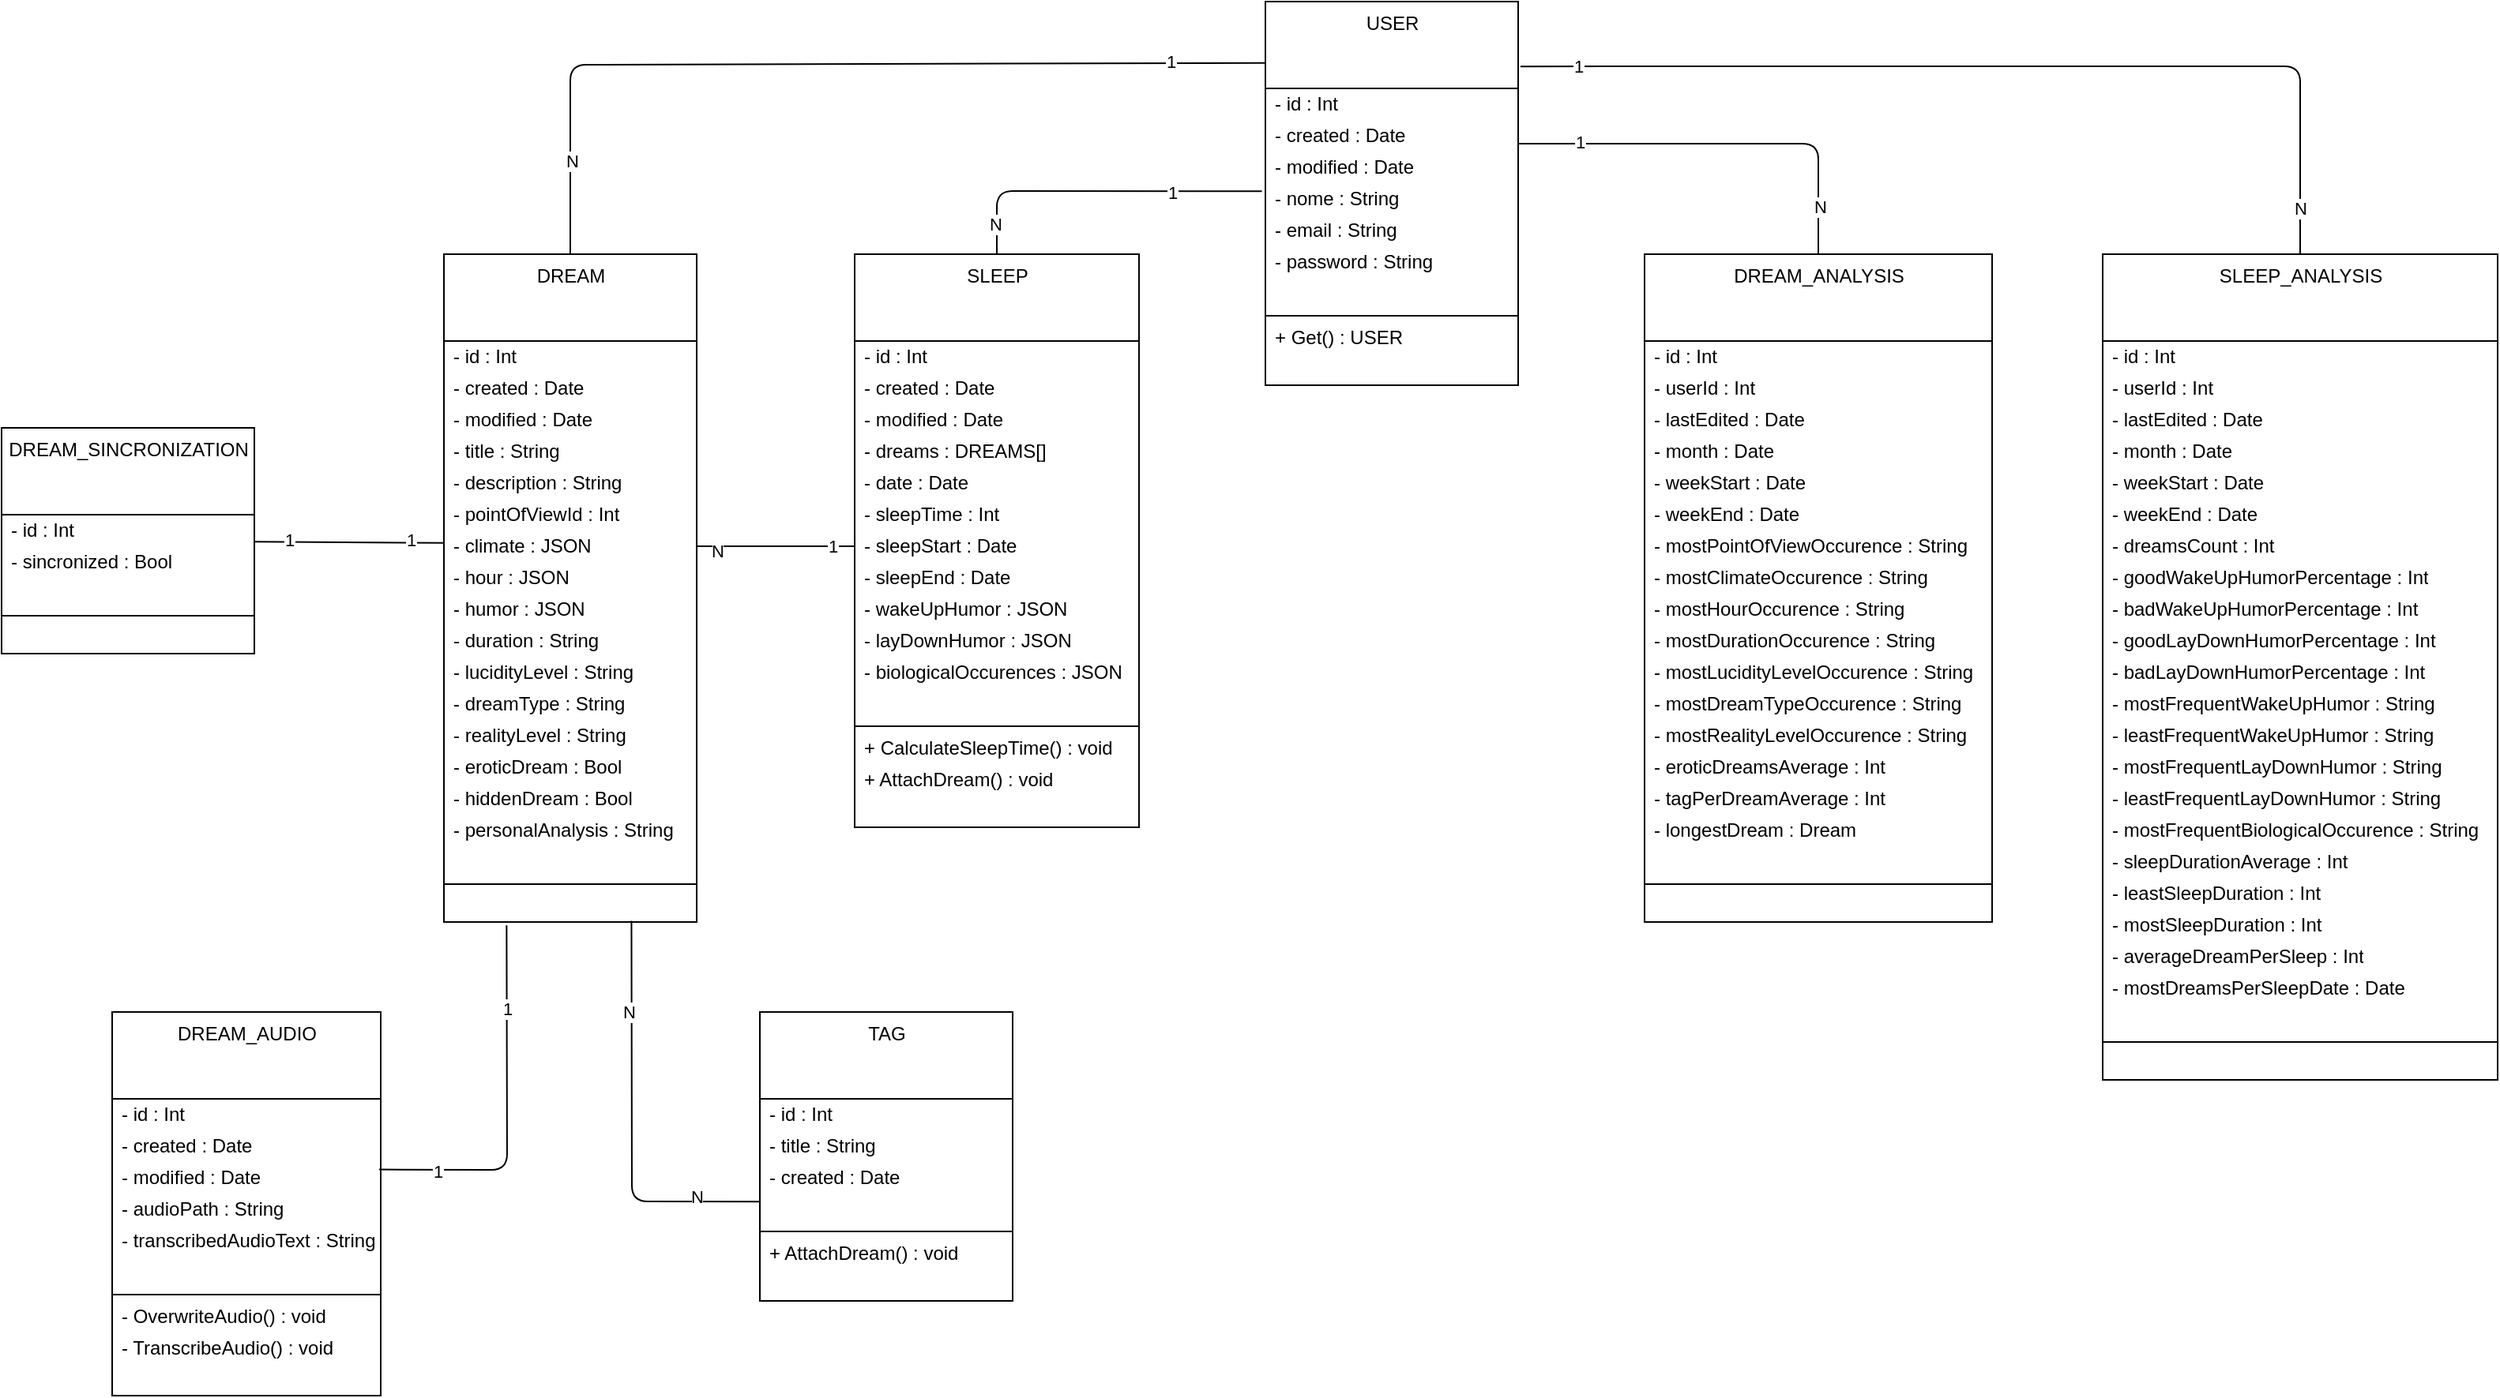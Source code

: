 <mxfile>
    <diagram id="lGCFQGRZhw7MTTtFVWTq" name="Page-1">
        <mxGraphModel dx="2616" dy="2709" grid="1" gridSize="10" guides="1" tooltips="1" connect="1" arrows="1" fold="1" page="1" pageScale="1" pageWidth="850" pageHeight="1100" math="0" shadow="0">
            <root>
                <mxCell id="0"/>
                <mxCell id="1" parent="0"/>
                <mxCell id="37" value="USER" style="swimlane;fontStyle=0;align=center;verticalAlign=top;childLayout=stackLayout;horizontal=1;startSize=55;horizontalStack=0;resizeParent=1;resizeParentMax=0;resizeLast=0;collapsible=0;marginBottom=0;html=1;rounded=0;strokeColor=default;strokeWidth=1;" parent="1" vertex="1">
                    <mxGeometry x="240" y="-560" width="160" height="243" as="geometry"/>
                </mxCell>
                <mxCell id="48" value="- id : Int" style="text;html=1;strokeColor=none;fillColor=none;align=left;verticalAlign=middle;spacingLeft=4;spacingRight=4;overflow=hidden;rotatable=0;points=[[0,0.5],[1,0.5]];portConstraint=eastwest;rounded=0;strokeWidth=1;" parent="37" vertex="1">
                    <mxGeometry y="55" width="160" height="20" as="geometry"/>
                </mxCell>
                <mxCell id="53" value="- created : Date" style="text;html=1;strokeColor=none;fillColor=none;align=left;verticalAlign=middle;spacingLeft=4;spacingRight=4;overflow=hidden;rotatable=0;points=[[0,0.5],[1,0.5]];portConstraint=eastwest;rounded=0;strokeWidth=1;" parent="37" vertex="1">
                    <mxGeometry y="75" width="160" height="20" as="geometry"/>
                </mxCell>
                <mxCell id="97" value="- modified : Date" style="text;html=1;strokeColor=none;fillColor=none;align=left;verticalAlign=middle;spacingLeft=4;spacingRight=4;overflow=hidden;rotatable=0;points=[[0,0.5],[1,0.5]];portConstraint=eastwest;rounded=0;strokeWidth=1;" parent="37" vertex="1">
                    <mxGeometry y="95" width="160" height="20" as="geometry"/>
                </mxCell>
                <mxCell id="56" value="- nome : String" style="text;html=1;strokeColor=none;fillColor=none;align=left;verticalAlign=middle;spacingLeft=4;spacingRight=4;overflow=hidden;rotatable=0;points=[[0,0.5],[1,0.5]];portConstraint=eastwest;rounded=0;strokeWidth=1;" parent="37" vertex="1">
                    <mxGeometry y="115" width="160" height="20" as="geometry"/>
                </mxCell>
                <mxCell id="55" value="- email : String" style="text;html=1;strokeColor=none;fillColor=none;align=left;verticalAlign=middle;spacingLeft=4;spacingRight=4;overflow=hidden;rotatable=0;points=[[0,0.5],[1,0.5]];portConstraint=eastwest;rounded=0;strokeWidth=1;" parent="37" vertex="1">
                    <mxGeometry y="135" width="160" height="20" as="geometry"/>
                </mxCell>
                <mxCell id="54" value="- password : String" style="text;html=1;strokeColor=none;fillColor=none;align=left;verticalAlign=middle;spacingLeft=4;spacingRight=4;overflow=hidden;rotatable=0;points=[[0,0.5],[1,0.5]];portConstraint=eastwest;rounded=0;strokeWidth=1;" parent="37" vertex="1">
                    <mxGeometry y="155" width="160" height="20" as="geometry"/>
                </mxCell>
                <mxCell id="124" style="text;html=1;strokeColor=none;fillColor=none;align=left;verticalAlign=middle;spacingLeft=4;spacingRight=4;overflow=hidden;rotatable=0;points=[[0,0.5],[1,0.5]];portConstraint=eastwest;rounded=0;strokeWidth=1;" parent="37" vertex="1">
                    <mxGeometry y="175" width="160" height="20" as="geometry"/>
                </mxCell>
                <mxCell id="42" value="" style="line;strokeWidth=1;fillColor=none;align=left;verticalAlign=middle;spacingTop=-1;spacingLeft=3;spacingRight=3;rotatable=0;labelPosition=right;points=[];portConstraint=eastwest;rounded=0;strokeColor=default;" parent="37" vertex="1">
                    <mxGeometry y="195" width="160" height="8" as="geometry"/>
                </mxCell>
                <mxCell id="46" value="+ Get() : USER" style="text;html=1;strokeColor=none;fillColor=none;align=left;verticalAlign=middle;spacingLeft=4;spacingRight=4;overflow=hidden;rotatable=0;points=[[0,0.5],[1,0.5]];portConstraint=eastwest;rounded=0;strokeWidth=1;" parent="37" vertex="1">
                    <mxGeometry y="203" width="160" height="20" as="geometry"/>
                </mxCell>
                <mxCell id="98" style="text;html=1;strokeColor=none;fillColor=none;align=left;verticalAlign=middle;spacingLeft=4;spacingRight=4;overflow=hidden;rotatable=0;points=[[0,0.5],[1,0.5]];portConstraint=eastwest;rounded=0;strokeWidth=1;" parent="37" vertex="1">
                    <mxGeometry y="223" width="160" height="20" as="geometry"/>
                </mxCell>
                <mxCell id="103" style="edgeStyle=none;html=1;entryX=-0.014;entryY=0.257;entryDx=0;entryDy=0;strokeColor=default;endArrow=none;endFill=0;exitX=0.5;exitY=0;exitDx=0;exitDy=0;entryPerimeter=0;" parent="1" source="49" target="56" edge="1">
                    <mxGeometry relative="1" as="geometry">
                        <Array as="points">
                            <mxPoint x="70" y="-440"/>
                        </Array>
                    </mxGeometry>
                </mxCell>
                <mxCell id="109" value="N" style="edgeLabel;html=1;align=center;verticalAlign=middle;resizable=0;points=[];" parent="103" vertex="1" connectable="0">
                    <mxGeometry x="-0.762" y="1" relative="1" as="geometry">
                        <mxPoint y="5" as="offset"/>
                    </mxGeometry>
                </mxCell>
                <mxCell id="110" value="1" style="edgeLabel;html=1;align=center;verticalAlign=middle;resizable=0;points=[];" parent="103" vertex="1" connectable="0">
                    <mxGeometry x="0.536" y="-1" relative="1" as="geometry">
                        <mxPoint x="-9" as="offset"/>
                    </mxGeometry>
                </mxCell>
                <mxCell id="49" value="SLEEP" style="swimlane;fontStyle=0;align=center;verticalAlign=top;childLayout=stackLayout;horizontal=1;startSize=55;horizontalStack=0;resizeParent=1;resizeParentMax=0;resizeLast=0;collapsible=0;marginBottom=0;html=1;rounded=0;strokeColor=default;strokeWidth=1;" parent="1" vertex="1">
                    <mxGeometry x="-20" y="-400" width="180" height="363" as="geometry"/>
                </mxCell>
                <mxCell id="50" value="- id : Int" style="text;html=1;strokeColor=none;fillColor=none;align=left;verticalAlign=middle;spacingLeft=4;spacingRight=4;overflow=hidden;rotatable=0;points=[[0,0.5],[1,0.5]];portConstraint=eastwest;rounded=0;strokeWidth=1;" parent="49" vertex="1">
                    <mxGeometry y="55" width="180" height="20" as="geometry"/>
                </mxCell>
                <mxCell id="61" value="- created : Date" style="text;html=1;strokeColor=none;fillColor=none;align=left;verticalAlign=middle;spacingLeft=4;spacingRight=4;overflow=hidden;rotatable=0;points=[[0,0.5],[1,0.5]];portConstraint=eastwest;rounded=0;strokeWidth=1;" parent="49" vertex="1">
                    <mxGeometry y="75" width="180" height="20" as="geometry"/>
                </mxCell>
                <mxCell id="99" value="- modified : Date" style="text;html=1;strokeColor=none;fillColor=none;align=left;verticalAlign=middle;spacingLeft=4;spacingRight=4;overflow=hidden;rotatable=0;points=[[0,0.5],[1,0.5]];portConstraint=eastwest;rounded=0;strokeWidth=1;" parent="49" vertex="1">
                    <mxGeometry y="95" width="180" height="20" as="geometry"/>
                </mxCell>
                <mxCell id="68" value="- dreams : DREAMS[]" style="text;html=1;strokeColor=none;fillColor=none;align=left;verticalAlign=middle;spacingLeft=4;spacingRight=4;overflow=hidden;rotatable=0;points=[[0,0.5],[1,0.5]];portConstraint=eastwest;rounded=0;strokeWidth=1;" parent="49" vertex="1">
                    <mxGeometry y="115" width="180" height="20" as="geometry"/>
                </mxCell>
                <mxCell id="67" value="- date : Date" style="text;html=1;strokeColor=none;fillColor=none;align=left;verticalAlign=middle;spacingLeft=4;spacingRight=4;overflow=hidden;rotatable=0;points=[[0,0.5],[1,0.5]];portConstraint=eastwest;rounded=0;strokeWidth=1;" parent="49" vertex="1">
                    <mxGeometry y="135" width="180" height="20" as="geometry"/>
                </mxCell>
                <mxCell id="66" value="- sleepTime : Int" style="text;html=1;strokeColor=none;fillColor=none;align=left;verticalAlign=middle;spacingLeft=4;spacingRight=4;overflow=hidden;rotatable=0;points=[[0,0.5],[1,0.5]];portConstraint=eastwest;rounded=0;strokeWidth=1;" parent="49" vertex="1">
                    <mxGeometry y="155" width="180" height="20" as="geometry"/>
                </mxCell>
                <mxCell id="65" value="- sleepStart : Date" style="text;html=1;strokeColor=none;fillColor=none;align=left;verticalAlign=middle;spacingLeft=4;spacingRight=4;overflow=hidden;rotatable=0;points=[[0,0.5],[1,0.5]];portConstraint=eastwest;rounded=0;strokeWidth=1;" parent="49" vertex="1">
                    <mxGeometry y="175" width="180" height="20" as="geometry"/>
                </mxCell>
                <mxCell id="64" value="- sleepEnd : Date" style="text;html=1;strokeColor=none;fillColor=none;align=left;verticalAlign=middle;spacingLeft=4;spacingRight=4;overflow=hidden;rotatable=0;points=[[0,0.5],[1,0.5]];portConstraint=eastwest;rounded=0;strokeWidth=1;" parent="49" vertex="1">
                    <mxGeometry y="195" width="180" height="20" as="geometry"/>
                </mxCell>
                <mxCell id="63" value="- wakeUpHumor : JSON" style="text;html=1;strokeColor=none;fillColor=none;align=left;verticalAlign=middle;spacingLeft=4;spacingRight=4;overflow=hidden;rotatable=0;points=[[0,0.5],[1,0.5]];portConstraint=eastwest;rounded=0;strokeWidth=1;" parent="49" vertex="1">
                    <mxGeometry y="215" width="180" height="20" as="geometry"/>
                </mxCell>
                <mxCell id="127" value="- layDownHumor : JSON" style="text;html=1;strokeColor=none;fillColor=none;align=left;verticalAlign=middle;spacingLeft=4;spacingRight=4;overflow=hidden;rotatable=0;points=[[0,0.5],[1,0.5]];portConstraint=eastwest;rounded=0;strokeWidth=1;" parent="49" vertex="1">
                    <mxGeometry y="235" width="180" height="20" as="geometry"/>
                </mxCell>
                <mxCell id="62" value="- biologicalOccurences : JSON" style="text;html=1;strokeColor=none;fillColor=none;align=left;verticalAlign=middle;spacingLeft=4;spacingRight=4;overflow=hidden;rotatable=0;points=[[0,0.5],[1,0.5]];portConstraint=eastwest;rounded=0;strokeWidth=1;" parent="49" vertex="1">
                    <mxGeometry y="255" width="180" height="20" as="geometry"/>
                </mxCell>
                <mxCell id="125" style="text;html=1;strokeColor=none;fillColor=none;align=left;verticalAlign=middle;spacingLeft=4;spacingRight=4;overflow=hidden;rotatable=0;points=[[0,0.5],[1,0.5]];portConstraint=eastwest;rounded=0;strokeWidth=1;" parent="49" vertex="1">
                    <mxGeometry y="275" width="180" height="20" as="geometry"/>
                </mxCell>
                <mxCell id="51" value="" style="line;strokeWidth=1;fillColor=none;align=left;verticalAlign=middle;spacingTop=-1;spacingLeft=3;spacingRight=3;rotatable=0;labelPosition=right;points=[];portConstraint=eastwest;rounded=0;strokeColor=default;" parent="49" vertex="1">
                    <mxGeometry y="295" width="180" height="8" as="geometry"/>
                </mxCell>
                <mxCell id="52" value="+ CalculateSleepTime() : void" style="text;html=1;strokeColor=none;fillColor=none;align=left;verticalAlign=middle;spacingLeft=4;spacingRight=4;overflow=hidden;rotatable=0;points=[[0,0.5],[1,0.5]];portConstraint=eastwest;rounded=0;strokeWidth=1;" parent="49" vertex="1">
                    <mxGeometry y="303" width="180" height="20" as="geometry"/>
                </mxCell>
                <mxCell id="71" value="+ AttachDream() : void" style="text;html=1;strokeColor=none;fillColor=none;align=left;verticalAlign=middle;spacingLeft=4;spacingRight=4;overflow=hidden;rotatable=0;points=[[0,0.5],[1,0.5]];portConstraint=eastwest;rounded=0;strokeWidth=1;" parent="49" vertex="1">
                    <mxGeometry y="323" width="180" height="20" as="geometry"/>
                </mxCell>
                <mxCell id="70" style="text;html=1;strokeColor=none;fillColor=none;align=left;verticalAlign=middle;spacingLeft=4;spacingRight=4;overflow=hidden;rotatable=0;points=[[0,0.5],[1,0.5]];portConstraint=eastwest;rounded=0;strokeWidth=1;" parent="49" vertex="1">
                    <mxGeometry y="343" width="180" height="20" as="geometry"/>
                </mxCell>
                <mxCell id="72" value="DREAM" style="swimlane;fontStyle=0;align=center;verticalAlign=top;childLayout=stackLayout;horizontal=1;startSize=55;horizontalStack=0;resizeParent=1;resizeParentMax=0;resizeLast=0;collapsible=0;marginBottom=0;html=1;rounded=0;strokeColor=default;strokeWidth=1;" parent="1" vertex="1">
                    <mxGeometry x="-280" y="-400" width="160" height="423" as="geometry"/>
                </mxCell>
                <mxCell id="73" value="- id : Int" style="text;html=1;strokeColor=none;fillColor=none;align=left;verticalAlign=middle;spacingLeft=4;spacingRight=4;overflow=hidden;rotatable=0;points=[[0,0.5],[1,0.5]];portConstraint=eastwest;rounded=0;strokeWidth=1;" parent="72" vertex="1">
                    <mxGeometry y="55" width="160" height="20" as="geometry"/>
                </mxCell>
                <mxCell id="96" value="- created : Date" style="text;html=1;strokeColor=none;fillColor=none;align=left;verticalAlign=middle;spacingLeft=4;spacingRight=4;overflow=hidden;rotatable=0;points=[[0,0.5],[1,0.5]];portConstraint=eastwest;rounded=0;strokeWidth=1;" parent="72" vertex="1">
                    <mxGeometry y="75" width="160" height="20" as="geometry"/>
                </mxCell>
                <mxCell id="86" value="- modified : Date" style="text;html=1;strokeColor=none;fillColor=none;align=left;verticalAlign=middle;spacingLeft=4;spacingRight=4;overflow=hidden;rotatable=0;points=[[0,0.5],[1,0.5]];portConstraint=eastwest;rounded=0;strokeWidth=1;" parent="72" vertex="1">
                    <mxGeometry y="95" width="160" height="20" as="geometry"/>
                </mxCell>
                <mxCell id="78" value="- title : String" style="text;html=1;strokeColor=none;fillColor=none;align=left;verticalAlign=middle;spacingLeft=4;spacingRight=4;overflow=hidden;rotatable=0;points=[[0,0.5],[1,0.5]];portConstraint=eastwest;rounded=0;strokeWidth=1;" parent="72" vertex="1">
                    <mxGeometry y="115" width="160" height="20" as="geometry"/>
                </mxCell>
                <mxCell id="77" value="- description : String" style="text;html=1;strokeColor=none;fillColor=none;align=left;verticalAlign=middle;spacingLeft=4;spacingRight=4;overflow=hidden;rotatable=0;points=[[0,0.5],[1,0.5]];portConstraint=eastwest;rounded=0;strokeWidth=1;" parent="72" vertex="1">
                    <mxGeometry y="135" width="160" height="20" as="geometry"/>
                </mxCell>
                <mxCell id="76" value="- pointOfViewId : Int" style="text;html=1;strokeColor=none;fillColor=none;align=left;verticalAlign=middle;spacingLeft=4;spacingRight=4;overflow=hidden;rotatable=0;points=[[0,0.5],[1,0.5]];portConstraint=eastwest;rounded=0;strokeWidth=1;" parent="72" vertex="1">
                    <mxGeometry y="155" width="160" height="20" as="geometry"/>
                </mxCell>
                <mxCell id="84" value="- climate : JSON" style="text;html=1;strokeColor=none;fillColor=none;align=left;verticalAlign=middle;spacingLeft=4;spacingRight=4;overflow=hidden;rotatable=0;points=[[0,0.5],[1,0.5]];portConstraint=eastwest;rounded=0;strokeWidth=1;" parent="72" vertex="1">
                    <mxGeometry y="175" width="160" height="20" as="geometry"/>
                </mxCell>
                <mxCell id="128" value="- hour : JSON" style="text;html=1;strokeColor=none;fillColor=none;align=left;verticalAlign=middle;spacingLeft=4;spacingRight=4;overflow=hidden;rotatable=0;points=[[0,0.5],[1,0.5]];portConstraint=eastwest;rounded=0;strokeWidth=1;" parent="72" vertex="1">
                    <mxGeometry y="195" width="160" height="20" as="geometry"/>
                </mxCell>
                <mxCell id="83" value="- humor : JSON" style="text;html=1;strokeColor=none;fillColor=none;align=left;verticalAlign=middle;spacingLeft=4;spacingRight=4;overflow=hidden;rotatable=0;points=[[0,0.5],[1,0.5]];portConstraint=eastwest;rounded=0;strokeWidth=1;" parent="72" vertex="1">
                    <mxGeometry y="215" width="160" height="20" as="geometry"/>
                </mxCell>
                <mxCell id="82" value="- duration : String" style="text;html=1;strokeColor=none;fillColor=none;align=left;verticalAlign=middle;spacingLeft=4;spacingRight=4;overflow=hidden;rotatable=0;points=[[0,0.5],[1,0.5]];portConstraint=eastwest;rounded=0;strokeWidth=1;" parent="72" vertex="1">
                    <mxGeometry y="235" width="160" height="20" as="geometry"/>
                </mxCell>
                <mxCell id="81" value="-&amp;nbsp;lucidityLevel : String" style="text;html=1;strokeColor=none;fillColor=none;align=left;verticalAlign=middle;spacingLeft=4;spacingRight=4;overflow=hidden;rotatable=0;points=[[0,0.5],[1,0.5]];portConstraint=eastwest;rounded=0;strokeWidth=1;" parent="72" vertex="1">
                    <mxGeometry y="255" width="160" height="20" as="geometry"/>
                </mxCell>
                <mxCell id="87" value="- dreamType : String" style="text;html=1;strokeColor=none;fillColor=none;align=left;verticalAlign=middle;spacingLeft=4;spacingRight=4;overflow=hidden;rotatable=0;points=[[0,0.5],[1,0.5]];portConstraint=eastwest;rounded=0;strokeWidth=1;" parent="72" vertex="1">
                    <mxGeometry y="275" width="160" height="20" as="geometry"/>
                </mxCell>
                <mxCell id="207" value="- realityLevel : String" style="text;html=1;strokeColor=none;fillColor=none;align=left;verticalAlign=middle;spacingLeft=4;spacingRight=4;overflow=hidden;rotatable=0;points=[[0,0.5],[1,0.5]];portConstraint=eastwest;rounded=0;strokeWidth=1;" parent="72" vertex="1">
                    <mxGeometry y="295" width="160" height="20" as="geometry"/>
                </mxCell>
                <mxCell id="208" value="- eroticDream : Bool" style="text;html=1;strokeColor=none;fillColor=none;align=left;verticalAlign=middle;spacingLeft=4;spacingRight=4;overflow=hidden;rotatable=0;points=[[0,0.5],[1,0.5]];portConstraint=eastwest;rounded=0;strokeWidth=1;" parent="72" vertex="1">
                    <mxGeometry y="315" width="160" height="20" as="geometry"/>
                </mxCell>
                <mxCell id="123" value="- hiddenDream : Bool" style="text;html=1;strokeColor=none;fillColor=none;align=left;verticalAlign=middle;spacingLeft=4;spacingRight=4;overflow=hidden;rotatable=0;points=[[0,0.5],[1,0.5]];portConstraint=eastwest;rounded=0;strokeWidth=1;" parent="72" vertex="1">
                    <mxGeometry y="335" width="160" height="20" as="geometry"/>
                </mxCell>
                <mxCell id="209" value="- personalAnalysis : String" style="text;html=1;strokeColor=none;fillColor=none;align=left;verticalAlign=middle;spacingLeft=4;spacingRight=4;overflow=hidden;rotatable=0;points=[[0,0.5],[1,0.5]];portConstraint=eastwest;rounded=0;strokeWidth=1;" parent="72" vertex="1">
                    <mxGeometry y="355" width="160" height="20" as="geometry"/>
                </mxCell>
                <mxCell id="126" style="text;html=1;strokeColor=none;fillColor=none;align=left;verticalAlign=middle;spacingLeft=4;spacingRight=4;overflow=hidden;rotatable=0;points=[[0,0.5],[1,0.5]];portConstraint=eastwest;rounded=0;strokeWidth=1;" parent="72" vertex="1">
                    <mxGeometry y="375" width="160" height="20" as="geometry"/>
                </mxCell>
                <mxCell id="74" value="" style="line;strokeWidth=1;fillColor=none;align=left;verticalAlign=middle;spacingTop=-1;spacingLeft=3;spacingRight=3;rotatable=0;labelPosition=right;points=[];portConstraint=eastwest;rounded=0;strokeColor=default;" parent="72" vertex="1">
                    <mxGeometry y="395" width="160" height="8" as="geometry"/>
                </mxCell>
                <mxCell id="75" style="text;html=1;strokeColor=none;fillColor=none;align=left;verticalAlign=middle;spacingLeft=4;spacingRight=4;overflow=hidden;rotatable=0;points=[[0,0.5],[1,0.5]];portConstraint=eastwest;rounded=0;strokeWidth=1;" parent="72" vertex="1">
                    <mxGeometry y="403" width="160" height="20" as="geometry"/>
                </mxCell>
                <mxCell id="88" value="TAG" style="swimlane;fontStyle=0;align=center;verticalAlign=top;childLayout=stackLayout;horizontal=1;startSize=55;horizontalStack=0;resizeParent=1;resizeParentMax=0;resizeLast=0;collapsible=0;marginBottom=0;html=1;rounded=0;strokeColor=default;strokeWidth=1;" parent="1" vertex="1">
                    <mxGeometry x="-80" y="80" width="160" height="183" as="geometry"/>
                </mxCell>
                <mxCell id="89" value="- id : Int" style="text;html=1;strokeColor=none;fillColor=none;align=left;verticalAlign=middle;spacingLeft=4;spacingRight=4;overflow=hidden;rotatable=0;points=[[0,0.5],[1,0.5]];portConstraint=eastwest;rounded=0;strokeWidth=1;" parent="88" vertex="1">
                    <mxGeometry y="55" width="160" height="20" as="geometry"/>
                </mxCell>
                <mxCell id="93" value="- title : String" style="text;html=1;strokeColor=none;fillColor=none;align=left;verticalAlign=middle;spacingLeft=4;spacingRight=4;overflow=hidden;rotatable=0;points=[[0,0.5],[1,0.5]];portConstraint=eastwest;rounded=0;strokeWidth=1;" parent="88" vertex="1">
                    <mxGeometry y="75" width="160" height="20" as="geometry"/>
                </mxCell>
                <mxCell id="92" value="- created : Date" style="text;html=1;strokeColor=none;fillColor=none;align=left;verticalAlign=middle;spacingLeft=4;spacingRight=4;overflow=hidden;rotatable=0;points=[[0,0.5],[1,0.5]];portConstraint=eastwest;rounded=0;strokeWidth=1;" parent="88" vertex="1">
                    <mxGeometry y="95" width="160" height="20" as="geometry"/>
                </mxCell>
                <mxCell id="95" style="text;html=1;strokeColor=none;fillColor=none;align=left;verticalAlign=middle;spacingLeft=4;spacingRight=4;overflow=hidden;rotatable=0;points=[[0,0.5],[1,0.5]];portConstraint=eastwest;rounded=0;strokeWidth=1;" parent="88" vertex="1">
                    <mxGeometry y="115" width="160" height="20" as="geometry"/>
                </mxCell>
                <mxCell id="90" value="" style="line;strokeWidth=1;fillColor=none;align=left;verticalAlign=middle;spacingTop=-1;spacingLeft=3;spacingRight=3;rotatable=0;labelPosition=right;points=[];portConstraint=eastwest;rounded=0;strokeColor=default;" parent="88" vertex="1">
                    <mxGeometry y="135" width="160" height="8" as="geometry"/>
                </mxCell>
                <mxCell id="119" value="+ AttachDream() : void" style="text;html=1;strokeColor=none;fillColor=none;align=left;verticalAlign=middle;spacingLeft=4;spacingRight=4;overflow=hidden;rotatable=0;points=[[0,0.5],[1,0.5]];portConstraint=eastwest;rounded=0;strokeWidth=1;" parent="88" vertex="1">
                    <mxGeometry y="143" width="160" height="20" as="geometry"/>
                </mxCell>
                <mxCell id="122" style="text;html=1;strokeColor=none;fillColor=none;align=left;verticalAlign=middle;spacingLeft=4;spacingRight=4;overflow=hidden;rotatable=0;points=[[0,0.5],[1,0.5]];portConstraint=eastwest;rounded=0;strokeWidth=1;" parent="88" vertex="1">
                    <mxGeometry y="163" width="160" height="20" as="geometry"/>
                </mxCell>
                <mxCell id="100" style="edgeStyle=none;html=1;entryX=0.5;entryY=0;entryDx=0;entryDy=0;strokeColor=default;endArrow=none;endFill=0;exitX=-0.002;exitY=0.16;exitDx=0;exitDy=0;exitPerimeter=0;" parent="1" target="72" edge="1" source="37">
                    <mxGeometry relative="1" as="geometry">
                        <mxPoint y="-360" as="sourcePoint"/>
                        <Array as="points">
                            <mxPoint x="-200" y="-520"/>
                        </Array>
                    </mxGeometry>
                </mxCell>
                <mxCell id="107" value="1" style="edgeLabel;html=1;align=center;verticalAlign=middle;resizable=0;points=[];" parent="100" vertex="1" connectable="0">
                    <mxGeometry x="-0.63" y="-1" relative="1" as="geometry">
                        <mxPoint x="44" as="offset"/>
                    </mxGeometry>
                </mxCell>
                <mxCell id="108" value="N" style="edgeLabel;html=1;align=center;verticalAlign=middle;resizable=0;points=[];" parent="100" vertex="1" connectable="0">
                    <mxGeometry x="0.808" y="1" relative="1" as="geometry">
                        <mxPoint y="-6" as="offset"/>
                    </mxGeometry>
                </mxCell>
                <mxCell id="104" style="edgeStyle=none;html=1;entryX=1;entryY=0.5;entryDx=0;entryDy=0;strokeColor=default;endArrow=none;endFill=0;" parent="1" source="65" target="84" edge="1">
                    <mxGeometry relative="1" as="geometry"/>
                </mxCell>
                <mxCell id="111" value="1" style="edgeLabel;html=1;align=center;verticalAlign=middle;resizable=0;points=[];" parent="104" vertex="1" connectable="0">
                    <mxGeometry x="-0.708" relative="1" as="geometry">
                        <mxPoint as="offset"/>
                    </mxGeometry>
                </mxCell>
                <mxCell id="112" value="N" style="edgeLabel;html=1;align=center;verticalAlign=middle;resizable=0;points=[];" parent="104" vertex="1" connectable="0">
                    <mxGeometry x="0.754" y="3" relative="1" as="geometry">
                        <mxPoint as="offset"/>
                    </mxGeometry>
                </mxCell>
                <mxCell id="210" style="edgeStyle=none;html=1;entryX=0.001;entryY=0.255;entryDx=0;entryDy=0;endArrow=none;endFill=0;exitX=0.742;exitY=0.962;exitDx=0;exitDy=0;exitPerimeter=0;entryPerimeter=0;" parent="1" source="75" target="95" edge="1">
                    <mxGeometry relative="1" as="geometry">
                        <mxPoint x="-270" y="190" as="sourcePoint"/>
                        <Array as="points">
                            <mxPoint x="-161" y="200"/>
                        </Array>
                    </mxGeometry>
                </mxCell>
                <mxCell id="211" value="N" style="edgeLabel;html=1;align=center;verticalAlign=middle;resizable=0;points=[];" parent="210" vertex="1" connectable="0">
                    <mxGeometry x="-0.819" y="-2" relative="1" as="geometry">
                        <mxPoint y="34" as="offset"/>
                    </mxGeometry>
                </mxCell>
                <mxCell id="212" value="N" style="edgeLabel;html=1;align=center;verticalAlign=middle;resizable=0;points=[];" parent="210" vertex="1" connectable="0">
                    <mxGeometry x="0.776" y="3" relative="1" as="geometry">
                        <mxPoint x="-11" as="offset"/>
                    </mxGeometry>
                </mxCell>
                <mxCell id="236" value="1" style="edgeStyle=none;html=1;entryX=0.248;entryY=1.107;entryDx=0;entryDy=0;entryPerimeter=0;exitX=0.994;exitY=0.239;exitDx=0;exitDy=0;exitPerimeter=0;endArrow=none;endFill=0;" edge="1" parent="1" source="216" target="75">
                    <mxGeometry x="-0.684" y="-1" relative="1" as="geometry">
                        <mxPoint x="-360" y="210.0" as="targetPoint"/>
                        <Array as="points">
                            <mxPoint x="-240" y="180"/>
                        </Array>
                        <mxPoint as="offset"/>
                    </mxGeometry>
                </mxCell>
                <mxCell id="238" value="1" style="edgeLabel;html=1;align=center;verticalAlign=middle;resizable=0;points=[];" vertex="1" connectable="0" parent="236">
                    <mxGeometry x="0.816" y="2" relative="1" as="geometry">
                        <mxPoint x="2" y="31" as="offset"/>
                    </mxGeometry>
                </mxCell>
                <mxCell id="213" value="DREAM_AUDIO" style="swimlane;fontStyle=0;align=center;verticalAlign=top;childLayout=stackLayout;horizontal=1;startSize=55;horizontalStack=0;resizeParent=1;resizeParentMax=0;resizeLast=0;collapsible=0;marginBottom=0;html=1;rounded=0;strokeColor=default;strokeWidth=1;" vertex="1" parent="1">
                    <mxGeometry x="-490" y="80" width="170" height="243" as="geometry"/>
                </mxCell>
                <mxCell id="214" value="- id : Int" style="text;html=1;strokeColor=none;fillColor=none;align=left;verticalAlign=middle;spacingLeft=4;spacingRight=4;overflow=hidden;rotatable=0;points=[[0,0.5],[1,0.5]];portConstraint=eastwest;rounded=0;strokeWidth=1;" vertex="1" parent="213">
                    <mxGeometry y="55" width="170" height="20" as="geometry"/>
                </mxCell>
                <mxCell id="215" value="- created : Date" style="text;html=1;strokeColor=none;fillColor=none;align=left;verticalAlign=middle;spacingLeft=4;spacingRight=4;overflow=hidden;rotatable=0;points=[[0,0.5],[1,0.5]];portConstraint=eastwest;rounded=0;strokeWidth=1;" vertex="1" parent="213">
                    <mxGeometry y="75" width="170" height="20" as="geometry"/>
                </mxCell>
                <mxCell id="216" value="- modified : Date" style="text;html=1;strokeColor=none;fillColor=none;align=left;verticalAlign=middle;spacingLeft=4;spacingRight=4;overflow=hidden;rotatable=0;points=[[0,0.5],[1,0.5]];portConstraint=eastwest;rounded=0;strokeWidth=1;" vertex="1" parent="213">
                    <mxGeometry y="95" width="170" height="20" as="geometry"/>
                </mxCell>
                <mxCell id="230" value="- audioPath : String" style="text;html=1;strokeColor=none;fillColor=none;align=left;verticalAlign=middle;spacingLeft=4;spacingRight=4;overflow=hidden;rotatable=0;points=[[0,0.5],[1,0.5]];portConstraint=eastwest;rounded=0;strokeWidth=1;" vertex="1" parent="213">
                    <mxGeometry y="115" width="170" height="20" as="geometry"/>
                </mxCell>
                <mxCell id="239" value="- transcribedAudioText : String" style="text;html=1;strokeColor=none;fillColor=none;align=left;verticalAlign=middle;spacingLeft=4;spacingRight=4;overflow=hidden;rotatable=0;points=[[0,0.5],[1,0.5]];portConstraint=eastwest;rounded=0;strokeWidth=1;" vertex="1" parent="213">
                    <mxGeometry y="135" width="170" height="20" as="geometry"/>
                </mxCell>
                <mxCell id="298" style="text;html=1;strokeColor=none;fillColor=none;align=left;verticalAlign=middle;spacingLeft=4;spacingRight=4;overflow=hidden;rotatable=0;points=[[0,0.5],[1,0.5]];portConstraint=eastwest;rounded=0;strokeWidth=1;" vertex="1" parent="213">
                    <mxGeometry y="155" width="170" height="20" as="geometry"/>
                </mxCell>
                <mxCell id="231" value="" style="line;strokeWidth=1;fillColor=none;align=left;verticalAlign=middle;spacingTop=-1;spacingLeft=3;spacingRight=3;rotatable=0;labelPosition=right;points=[];portConstraint=eastwest;rounded=0;strokeColor=default;" vertex="1" parent="213">
                    <mxGeometry y="175" width="170" height="8" as="geometry"/>
                </mxCell>
                <mxCell id="232" value="- OverwriteAudio() : void" style="text;html=1;strokeColor=none;fillColor=none;align=left;verticalAlign=middle;spacingLeft=4;spacingRight=4;overflow=hidden;rotatable=0;points=[[0,0.5],[1,0.5]];portConstraint=eastwest;rounded=0;strokeWidth=1;" vertex="1" parent="213">
                    <mxGeometry y="183" width="170" height="20" as="geometry"/>
                </mxCell>
                <mxCell id="234" value="- TranscribeAudio() : void" style="text;html=1;strokeColor=none;fillColor=none;align=left;verticalAlign=middle;spacingLeft=4;spacingRight=4;overflow=hidden;rotatable=0;points=[[0,0.5],[1,0.5]];portConstraint=eastwest;rounded=0;strokeWidth=1;" vertex="1" parent="213">
                    <mxGeometry y="203" width="170" height="20" as="geometry"/>
                </mxCell>
                <mxCell id="297" style="text;html=1;strokeColor=none;fillColor=none;align=left;verticalAlign=middle;spacingLeft=4;spacingRight=4;overflow=hidden;rotatable=0;points=[[0,0.5],[1,0.5]];portConstraint=eastwest;rounded=0;strokeWidth=1;" vertex="1" parent="213">
                    <mxGeometry y="223" width="170" height="20" as="geometry"/>
                </mxCell>
                <mxCell id="240" value="DREAM_ANALYSIS" style="swimlane;fontStyle=0;align=center;verticalAlign=top;childLayout=stackLayout;horizontal=1;startSize=55;horizontalStack=0;resizeParent=1;resizeParentMax=0;resizeLast=0;collapsible=0;marginBottom=0;html=1;rounded=0;strokeColor=default;strokeWidth=1;" vertex="1" parent="1">
                    <mxGeometry x="480" y="-400" width="220" height="423" as="geometry"/>
                </mxCell>
                <mxCell id="241" value="- id : Int" style="text;html=1;strokeColor=none;fillColor=none;align=left;verticalAlign=middle;spacingLeft=4;spacingRight=4;overflow=hidden;rotatable=0;points=[[0,0.5],[1,0.5]];portConstraint=eastwest;rounded=0;strokeWidth=1;" vertex="1" parent="240">
                    <mxGeometry y="55" width="220" height="20" as="geometry"/>
                </mxCell>
                <mxCell id="277" value="- userId : Int" style="text;html=1;strokeColor=none;fillColor=none;align=left;verticalAlign=middle;spacingLeft=4;spacingRight=4;overflow=hidden;rotatable=0;points=[[0,0.5],[1,0.5]];portConstraint=eastwest;rounded=0;strokeWidth=1;" vertex="1" parent="240">
                    <mxGeometry y="75" width="220" height="20" as="geometry"/>
                </mxCell>
                <mxCell id="244" value="- lastEdited : Date" style="text;html=1;strokeColor=none;fillColor=none;align=left;verticalAlign=middle;spacingLeft=4;spacingRight=4;overflow=hidden;rotatable=0;points=[[0,0.5],[1,0.5]];portConstraint=eastwest;rounded=0;strokeWidth=1;" vertex="1" parent="240">
                    <mxGeometry y="95" width="220" height="20" as="geometry"/>
                </mxCell>
                <mxCell id="262" value="- month : Date" style="text;html=1;strokeColor=none;fillColor=none;align=left;verticalAlign=middle;spacingLeft=4;spacingRight=4;overflow=hidden;rotatable=0;points=[[0,0.5],[1,0.5]];portConstraint=eastwest;rounded=0;strokeWidth=1;" vertex="1" parent="240">
                    <mxGeometry y="115" width="220" height="20" as="geometry"/>
                </mxCell>
                <mxCell id="261" value="- weekStart : Date" style="text;html=1;strokeColor=none;fillColor=none;align=left;verticalAlign=middle;spacingLeft=4;spacingRight=4;overflow=hidden;rotatable=0;points=[[0,0.5],[1,0.5]];portConstraint=eastwest;rounded=0;strokeWidth=1;" vertex="1" parent="240">
                    <mxGeometry y="135" width="220" height="20" as="geometry"/>
                </mxCell>
                <mxCell id="260" value="- weekEnd : Date" style="text;html=1;strokeColor=none;fillColor=none;align=left;verticalAlign=middle;spacingLeft=4;spacingRight=4;overflow=hidden;rotatable=0;points=[[0,0.5],[1,0.5]];portConstraint=eastwest;rounded=0;strokeWidth=1;" vertex="1" parent="240">
                    <mxGeometry y="155" width="220" height="20" as="geometry"/>
                </mxCell>
                <mxCell id="265" value="- mostPointOfViewOccurence : String" style="text;html=1;strokeColor=none;fillColor=none;align=left;verticalAlign=middle;spacingLeft=4;spacingRight=4;overflow=hidden;rotatable=0;points=[[0,0.5],[1,0.5]];portConstraint=eastwest;rounded=0;strokeWidth=1;" vertex="1" parent="240">
                    <mxGeometry y="175" width="220" height="20" as="geometry"/>
                </mxCell>
                <mxCell id="303" value="- mostClimateOccurence : String" style="text;html=1;strokeColor=none;fillColor=none;align=left;verticalAlign=middle;spacingLeft=4;spacingRight=4;overflow=hidden;rotatable=0;points=[[0,0.5],[1,0.5]];portConstraint=eastwest;rounded=0;strokeWidth=1;" vertex="1" parent="240">
                    <mxGeometry y="195" width="220" height="20" as="geometry"/>
                </mxCell>
                <mxCell id="302" value="- mostHourOccurence : String" style="text;html=1;strokeColor=none;fillColor=none;align=left;verticalAlign=middle;spacingLeft=4;spacingRight=4;overflow=hidden;rotatable=0;points=[[0,0.5],[1,0.5]];portConstraint=eastwest;rounded=0;strokeWidth=1;" vertex="1" parent="240">
                    <mxGeometry y="215" width="220" height="20" as="geometry"/>
                </mxCell>
                <mxCell id="301" value="- mostDurationOccurence : String" style="text;html=1;strokeColor=none;fillColor=none;align=left;verticalAlign=middle;spacingLeft=4;spacingRight=4;overflow=hidden;rotatable=0;points=[[0,0.5],[1,0.5]];portConstraint=eastwest;rounded=0;strokeWidth=1;" vertex="1" parent="240">
                    <mxGeometry y="235" width="220" height="20" as="geometry"/>
                </mxCell>
                <mxCell id="300" value="- mostLucidityLevelOccurence : String" style="text;html=1;strokeColor=none;fillColor=none;align=left;verticalAlign=middle;spacingLeft=4;spacingRight=4;overflow=hidden;rotatable=0;points=[[0,0.5],[1,0.5]];portConstraint=eastwest;rounded=0;strokeWidth=1;" vertex="1" parent="240">
                    <mxGeometry y="255" width="220" height="20" as="geometry"/>
                </mxCell>
                <mxCell id="299" value="- mostDreamTypeOccurence : String" style="text;html=1;strokeColor=none;fillColor=none;align=left;verticalAlign=middle;spacingLeft=4;spacingRight=4;overflow=hidden;rotatable=0;points=[[0,0.5],[1,0.5]];portConstraint=eastwest;rounded=0;strokeWidth=1;" vertex="1" parent="240">
                    <mxGeometry y="275" width="220" height="20" as="geometry"/>
                </mxCell>
                <mxCell id="264" value="- mostRealityLevelOccurence : String" style="text;html=1;strokeColor=none;fillColor=none;align=left;verticalAlign=middle;spacingLeft=4;spacingRight=4;overflow=hidden;rotatable=0;points=[[0,0.5],[1,0.5]];portConstraint=eastwest;rounded=0;strokeWidth=1;" vertex="1" parent="240">
                    <mxGeometry y="295" width="220" height="20" as="geometry"/>
                </mxCell>
                <mxCell id="263" value="- eroticDreamsAverage : Int" style="text;html=1;strokeColor=none;fillColor=none;align=left;verticalAlign=middle;spacingLeft=4;spacingRight=4;overflow=hidden;rotatable=0;points=[[0,0.5],[1,0.5]];portConstraint=eastwest;rounded=0;strokeWidth=1;" vertex="1" parent="240">
                    <mxGeometry y="315" width="220" height="20" as="geometry"/>
                </mxCell>
                <mxCell id="310" value="- tagPerDreamAverage : Int" style="text;html=1;strokeColor=none;fillColor=none;align=left;verticalAlign=middle;spacingLeft=4;spacingRight=4;overflow=hidden;rotatable=0;points=[[0,0.5],[1,0.5]];portConstraint=eastwest;rounded=0;strokeWidth=1;" vertex="1" parent="240">
                    <mxGeometry y="335" width="220" height="20" as="geometry"/>
                </mxCell>
                <mxCell id="309" value="- longestDream : Dream" style="text;html=1;strokeColor=none;fillColor=none;align=left;verticalAlign=middle;spacingLeft=4;spacingRight=4;overflow=hidden;rotatable=0;points=[[0,0.5],[1,0.5]];portConstraint=eastwest;rounded=0;strokeWidth=1;" vertex="1" parent="240">
                    <mxGeometry y="355" width="220" height="20" as="geometry"/>
                </mxCell>
                <mxCell id="305" style="text;html=1;strokeColor=none;fillColor=none;align=left;verticalAlign=middle;spacingLeft=4;spacingRight=4;overflow=hidden;rotatable=0;points=[[0,0.5],[1,0.5]];portConstraint=eastwest;rounded=0;strokeWidth=1;" vertex="1" parent="240">
                    <mxGeometry y="375" width="220" height="20" as="geometry"/>
                </mxCell>
                <mxCell id="245" value="" style="line;strokeWidth=1;fillColor=none;align=left;verticalAlign=middle;spacingTop=-1;spacingLeft=3;spacingRight=3;rotatable=0;labelPosition=right;points=[];portConstraint=eastwest;rounded=0;strokeColor=default;" vertex="1" parent="240">
                    <mxGeometry y="395" width="220" height="8" as="geometry"/>
                </mxCell>
                <mxCell id="247" style="text;html=1;strokeColor=none;fillColor=none;align=left;verticalAlign=middle;spacingLeft=4;spacingRight=4;overflow=hidden;rotatable=0;points=[[0,0.5],[1,0.5]];portConstraint=eastwest;rounded=0;strokeWidth=1;" vertex="1" parent="240">
                    <mxGeometry y="403" width="220" height="20" as="geometry"/>
                </mxCell>
                <mxCell id="313" style="edgeStyle=none;html=1;entryX=1.009;entryY=0.169;entryDx=0;entryDy=0;endArrow=none;endFill=0;exitX=0.5;exitY=0;exitDx=0;exitDy=0;entryPerimeter=0;" edge="1" parent="1" source="266" target="37">
                    <mxGeometry relative="1" as="geometry">
                        <Array as="points">
                            <mxPoint x="895" y="-519"/>
                        </Array>
                    </mxGeometry>
                </mxCell>
                <mxCell id="315" value="1" style="edgeLabel;html=1;align=center;verticalAlign=middle;resizable=0;points=[];" vertex="1" connectable="0" parent="313">
                    <mxGeometry x="0.882" relative="1" as="geometry">
                        <mxPoint as="offset"/>
                    </mxGeometry>
                </mxCell>
                <mxCell id="316" value="N" style="edgeLabel;html=1;align=center;verticalAlign=middle;resizable=0;points=[];" vertex="1" connectable="0" parent="313">
                    <mxGeometry x="-0.904" relative="1" as="geometry">
                        <mxPoint as="offset"/>
                    </mxGeometry>
                </mxCell>
                <mxCell id="266" value="SLEEP_ANALYSIS" style="swimlane;fontStyle=0;align=center;verticalAlign=top;childLayout=stackLayout;horizontal=1;startSize=55;horizontalStack=0;resizeParent=1;resizeParentMax=0;resizeLast=0;collapsible=0;marginBottom=0;html=1;rounded=0;strokeColor=default;strokeWidth=1;" vertex="1" parent="1">
                    <mxGeometry x="770" y="-400" width="250" height="523" as="geometry"/>
                </mxCell>
                <mxCell id="267" value="- id : Int" style="text;html=1;strokeColor=none;fillColor=none;align=left;verticalAlign=middle;spacingLeft=4;spacingRight=4;overflow=hidden;rotatable=0;points=[[0,0.5],[1,0.5]];portConstraint=eastwest;rounded=0;strokeWidth=1;" vertex="1" parent="266">
                    <mxGeometry y="55" width="250" height="20" as="geometry"/>
                </mxCell>
                <mxCell id="278" value="- userId : Int" style="text;html=1;strokeColor=none;fillColor=none;align=left;verticalAlign=middle;spacingLeft=4;spacingRight=4;overflow=hidden;rotatable=0;points=[[0,0.5],[1,0.5]];portConstraint=eastwest;rounded=0;strokeWidth=1;" vertex="1" parent="266">
                    <mxGeometry y="75" width="250" height="20" as="geometry"/>
                </mxCell>
                <mxCell id="268" value="- lastEdited : Date" style="text;html=1;strokeColor=none;fillColor=none;align=left;verticalAlign=middle;spacingLeft=4;spacingRight=4;overflow=hidden;rotatable=0;points=[[0,0.5],[1,0.5]];portConstraint=eastwest;rounded=0;strokeWidth=1;" vertex="1" parent="266">
                    <mxGeometry y="95" width="250" height="20" as="geometry"/>
                </mxCell>
                <mxCell id="269" value="- month : Date" style="text;html=1;strokeColor=none;fillColor=none;align=left;verticalAlign=middle;spacingLeft=4;spacingRight=4;overflow=hidden;rotatable=0;points=[[0,0.5],[1,0.5]];portConstraint=eastwest;rounded=0;strokeWidth=1;" vertex="1" parent="266">
                    <mxGeometry y="115" width="250" height="20" as="geometry"/>
                </mxCell>
                <mxCell id="270" value="- weekStart : Date" style="text;html=1;strokeColor=none;fillColor=none;align=left;verticalAlign=middle;spacingLeft=4;spacingRight=4;overflow=hidden;rotatable=0;points=[[0,0.5],[1,0.5]];portConstraint=eastwest;rounded=0;strokeWidth=1;" vertex="1" parent="266">
                    <mxGeometry y="135" width="250" height="20" as="geometry"/>
                </mxCell>
                <mxCell id="271" value="- weekEnd : Date" style="text;html=1;strokeColor=none;fillColor=none;align=left;verticalAlign=middle;spacingLeft=4;spacingRight=4;overflow=hidden;rotatable=0;points=[[0,0.5],[1,0.5]];portConstraint=eastwest;rounded=0;strokeWidth=1;" vertex="1" parent="266">
                    <mxGeometry y="155" width="250" height="20" as="geometry"/>
                </mxCell>
                <mxCell id="272" value="- dreamsCount : Int" style="text;html=1;strokeColor=none;fillColor=none;align=left;verticalAlign=middle;spacingLeft=4;spacingRight=4;overflow=hidden;rotatable=0;points=[[0,0.5],[1,0.5]];portConstraint=eastwest;rounded=0;strokeWidth=1;" vertex="1" parent="266">
                    <mxGeometry y="175" width="250" height="20" as="geometry"/>
                </mxCell>
                <mxCell id="273" value="- goodWakeUpHumorPercentage : Int" style="text;html=1;strokeColor=none;fillColor=none;align=left;verticalAlign=middle;spacingLeft=4;spacingRight=4;overflow=hidden;rotatable=0;points=[[0,0.5],[1,0.5]];portConstraint=eastwest;rounded=0;strokeWidth=1;" vertex="1" parent="266">
                    <mxGeometry y="195" width="250" height="20" as="geometry"/>
                </mxCell>
                <mxCell id="274" value="- badWakeUpHumorPercentage : Int" style="text;html=1;strokeColor=none;fillColor=none;align=left;verticalAlign=middle;spacingLeft=4;spacingRight=4;overflow=hidden;rotatable=0;points=[[0,0.5],[1,0.5]];portConstraint=eastwest;rounded=0;strokeWidth=1;" vertex="1" parent="266">
                    <mxGeometry y="215" width="250" height="20" as="geometry"/>
                </mxCell>
                <mxCell id="280" value="- goodLayDownHumorPercentage : Int" style="text;html=1;strokeColor=none;fillColor=none;align=left;verticalAlign=middle;spacingLeft=4;spacingRight=4;overflow=hidden;rotatable=0;points=[[0,0.5],[1,0.5]];portConstraint=eastwest;rounded=0;strokeWidth=1;" vertex="1" parent="266">
                    <mxGeometry y="235" width="250" height="20" as="geometry"/>
                </mxCell>
                <mxCell id="281" value="- badLayDownHumorPercentage : Int" style="text;html=1;strokeColor=none;fillColor=none;align=left;verticalAlign=middle;spacingLeft=4;spacingRight=4;overflow=hidden;rotatable=0;points=[[0,0.5],[1,0.5]];portConstraint=eastwest;rounded=0;strokeWidth=1;" vertex="1" parent="266">
                    <mxGeometry y="255" width="250" height="20" as="geometry"/>
                </mxCell>
                <mxCell id="279" value="- mostFrequentWakeUpHumor : String" style="text;html=1;strokeColor=none;fillColor=none;align=left;verticalAlign=middle;spacingLeft=4;spacingRight=4;overflow=hidden;rotatable=0;points=[[0,0.5],[1,0.5]];portConstraint=eastwest;rounded=0;strokeWidth=1;" vertex="1" parent="266">
                    <mxGeometry y="275" width="250" height="20" as="geometry"/>
                </mxCell>
                <mxCell id="285" value="- leastFrequentWakeUpHumor : String" style="text;html=1;strokeColor=none;fillColor=none;align=left;verticalAlign=middle;spacingLeft=4;spacingRight=4;overflow=hidden;rotatable=0;points=[[0,0.5],[1,0.5]];portConstraint=eastwest;rounded=0;strokeWidth=1;" vertex="1" parent="266">
                    <mxGeometry y="295" width="250" height="20" as="geometry"/>
                </mxCell>
                <mxCell id="284" value="- mostFrequentLayDownHumor : String" style="text;html=1;strokeColor=none;fillColor=none;align=left;verticalAlign=middle;spacingLeft=4;spacingRight=4;overflow=hidden;rotatable=0;points=[[0,0.5],[1,0.5]];portConstraint=eastwest;rounded=0;strokeWidth=1;" vertex="1" parent="266">
                    <mxGeometry y="315" width="250" height="20" as="geometry"/>
                </mxCell>
                <mxCell id="283" value="- leastFrequentLayDownHumor : String" style="text;html=1;strokeColor=none;fillColor=none;align=left;verticalAlign=middle;spacingLeft=4;spacingRight=4;overflow=hidden;rotatable=0;points=[[0,0.5],[1,0.5]];portConstraint=eastwest;rounded=0;strokeWidth=1;" vertex="1" parent="266">
                    <mxGeometry y="335" width="250" height="20" as="geometry"/>
                </mxCell>
                <mxCell id="289" value="- mostFrequentBiologicalOccurence : String" style="text;html=1;strokeColor=none;fillColor=none;align=left;verticalAlign=middle;spacingLeft=4;spacingRight=4;overflow=hidden;rotatable=0;points=[[0,0.5],[1,0.5]];portConstraint=eastwest;rounded=0;strokeWidth=1;" vertex="1" parent="266">
                    <mxGeometry y="355" width="250" height="20" as="geometry"/>
                </mxCell>
                <mxCell id="288" value="- sleepDurationAverage : Int" style="text;html=1;strokeColor=none;fillColor=none;align=left;verticalAlign=middle;spacingLeft=4;spacingRight=4;overflow=hidden;rotatable=0;points=[[0,0.5],[1,0.5]];portConstraint=eastwest;rounded=0;strokeWidth=1;" vertex="1" parent="266">
                    <mxGeometry y="375" width="250" height="20" as="geometry"/>
                </mxCell>
                <mxCell id="287" value="- leastSleepDuration : Int" style="text;html=1;strokeColor=none;fillColor=none;align=left;verticalAlign=middle;spacingLeft=4;spacingRight=4;overflow=hidden;rotatable=0;points=[[0,0.5],[1,0.5]];portConstraint=eastwest;rounded=0;strokeWidth=1;" vertex="1" parent="266">
                    <mxGeometry y="395" width="250" height="20" as="geometry"/>
                </mxCell>
                <mxCell id="291" value="- mostSleepDuration : Int" style="text;html=1;strokeColor=none;fillColor=none;align=left;verticalAlign=middle;spacingLeft=4;spacingRight=4;overflow=hidden;rotatable=0;points=[[0,0.5],[1,0.5]];portConstraint=eastwest;rounded=0;strokeWidth=1;" vertex="1" parent="266">
                    <mxGeometry y="415" width="250" height="20" as="geometry"/>
                </mxCell>
                <mxCell id="290" value="- averageDreamPerSleep : Int" style="text;html=1;strokeColor=none;fillColor=none;align=left;verticalAlign=middle;spacingLeft=4;spacingRight=4;overflow=hidden;rotatable=0;points=[[0,0.5],[1,0.5]];portConstraint=eastwest;rounded=0;strokeWidth=1;" vertex="1" parent="266">
                    <mxGeometry y="435" width="250" height="20" as="geometry"/>
                </mxCell>
                <mxCell id="295" value="- mostDreamsPerSleepDate : Date" style="text;html=1;strokeColor=none;fillColor=none;align=left;verticalAlign=middle;spacingLeft=4;spacingRight=4;overflow=hidden;rotatable=0;points=[[0,0.5],[1,0.5]];portConstraint=eastwest;rounded=0;strokeWidth=1;" vertex="1" parent="266">
                    <mxGeometry y="455" width="250" height="20" as="geometry"/>
                </mxCell>
                <mxCell id="294" style="text;html=1;strokeColor=none;fillColor=none;align=left;verticalAlign=middle;spacingLeft=4;spacingRight=4;overflow=hidden;rotatable=0;points=[[0,0.5],[1,0.5]];portConstraint=eastwest;rounded=0;strokeWidth=1;" vertex="1" parent="266">
                    <mxGeometry y="475" width="250" height="20" as="geometry"/>
                </mxCell>
                <mxCell id="275" value="" style="line;strokeWidth=1;fillColor=none;align=left;verticalAlign=middle;spacingTop=-1;spacingLeft=3;spacingRight=3;rotatable=0;labelPosition=right;points=[];portConstraint=eastwest;rounded=0;strokeColor=default;" vertex="1" parent="266">
                    <mxGeometry y="495" width="250" height="8" as="geometry"/>
                </mxCell>
                <mxCell id="276" style="text;html=1;strokeColor=none;fillColor=none;align=left;verticalAlign=middle;spacingLeft=4;spacingRight=4;overflow=hidden;rotatable=0;points=[[0,0.5],[1,0.5]];portConstraint=eastwest;rounded=0;strokeWidth=1;" vertex="1" parent="266">
                    <mxGeometry y="503" width="250" height="20" as="geometry"/>
                </mxCell>
                <mxCell id="311" value="" style="edgeStyle=none;html=1;entryX=0.5;entryY=0;entryDx=0;entryDy=0;endArrow=none;endFill=0;exitX=1.001;exitY=0.75;exitDx=0;exitDy=0;exitPerimeter=0;" edge="1" parent="1" source="53" target="240">
                    <mxGeometry relative="1" as="geometry">
                        <Array as="points">
                            <mxPoint x="590" y="-470"/>
                        </Array>
                    </mxGeometry>
                </mxCell>
                <mxCell id="314" value="1" style="edgeLabel;html=1;align=center;verticalAlign=middle;resizable=0;points=[];" vertex="1" connectable="0" parent="311">
                    <mxGeometry x="-0.705" y="1" relative="1" as="geometry">
                        <mxPoint as="offset"/>
                    </mxGeometry>
                </mxCell>
                <mxCell id="317" value="N" style="edgeLabel;html=1;align=center;verticalAlign=middle;resizable=0;points=[];" vertex="1" connectable="0" parent="311">
                    <mxGeometry x="0.765" y="1" relative="1" as="geometry">
                        <mxPoint as="offset"/>
                    </mxGeometry>
                </mxCell>
                <mxCell id="330" style="edgeStyle=none;html=1;endArrow=none;endFill=0;entryX=-0.001;entryY=0.396;entryDx=0;entryDy=0;entryPerimeter=0;" edge="1" parent="1" source="319" target="84">
                    <mxGeometry relative="1" as="geometry"/>
                </mxCell>
                <mxCell id="331" value="1" style="edgeLabel;html=1;align=center;verticalAlign=middle;resizable=0;points=[];" vertex="1" connectable="0" parent="330">
                    <mxGeometry x="0.641" y="2" relative="1" as="geometry">
                        <mxPoint as="offset"/>
                    </mxGeometry>
                </mxCell>
                <mxCell id="332" value="1" style="edgeLabel;html=1;align=center;verticalAlign=middle;resizable=0;points=[];" vertex="1" connectable="0" parent="330">
                    <mxGeometry x="-0.635" y="1" relative="1" as="geometry">
                        <mxPoint as="offset"/>
                    </mxGeometry>
                </mxCell>
                <mxCell id="319" value="DREAM_SINCRONIZATION" style="swimlane;fontStyle=0;align=center;verticalAlign=top;childLayout=stackLayout;horizontal=1;startSize=55;horizontalStack=0;resizeParent=1;resizeParentMax=0;resizeLast=0;collapsible=0;marginBottom=0;html=1;rounded=0;strokeColor=default;strokeWidth=1;" vertex="1" parent="1">
                    <mxGeometry x="-560" y="-290" width="160" height="143" as="geometry"/>
                </mxCell>
                <mxCell id="320" value="- id : Int" style="text;html=1;strokeColor=none;fillColor=none;align=left;verticalAlign=middle;spacingLeft=4;spacingRight=4;overflow=hidden;rotatable=0;points=[[0,0.5],[1,0.5]];portConstraint=eastwest;rounded=0;strokeWidth=1;" vertex="1" parent="319">
                    <mxGeometry y="55" width="160" height="20" as="geometry"/>
                </mxCell>
                <mxCell id="323" value="- sincronized : Bool" style="text;html=1;strokeColor=none;fillColor=none;align=left;verticalAlign=middle;spacingLeft=4;spacingRight=4;overflow=hidden;rotatable=0;points=[[0,0.5],[1,0.5]];portConstraint=eastwest;rounded=0;strokeWidth=1;" vertex="1" parent="319">
                    <mxGeometry y="75" width="160" height="20" as="geometry"/>
                </mxCell>
                <mxCell id="327" style="text;html=1;strokeColor=none;fillColor=none;align=left;verticalAlign=middle;spacingLeft=4;spacingRight=4;overflow=hidden;rotatable=0;points=[[0,0.5],[1,0.5]];portConstraint=eastwest;rounded=0;strokeWidth=1;" vertex="1" parent="319">
                    <mxGeometry y="95" width="160" height="20" as="geometry"/>
                </mxCell>
                <mxCell id="324" value="" style="line;strokeWidth=1;fillColor=none;align=left;verticalAlign=middle;spacingTop=-1;spacingLeft=3;spacingRight=3;rotatable=0;labelPosition=right;points=[];portConstraint=eastwest;rounded=0;strokeColor=default;" vertex="1" parent="319">
                    <mxGeometry y="115" width="160" height="8" as="geometry"/>
                </mxCell>
                <mxCell id="326" style="text;html=1;strokeColor=none;fillColor=none;align=left;verticalAlign=middle;spacingLeft=4;spacingRight=4;overflow=hidden;rotatable=0;points=[[0,0.5],[1,0.5]];portConstraint=eastwest;rounded=0;strokeWidth=1;" vertex="1" parent="319">
                    <mxGeometry y="123" width="160" height="20" as="geometry"/>
                </mxCell>
            </root>
        </mxGraphModel>
    </diagram>
</mxfile>